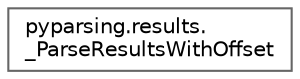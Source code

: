 digraph "Graphical Class Hierarchy"
{
 // LATEX_PDF_SIZE
  bgcolor="transparent";
  edge [fontname=Helvetica,fontsize=10,labelfontname=Helvetica,labelfontsize=10];
  node [fontname=Helvetica,fontsize=10,shape=box,height=0.2,width=0.4];
  rankdir="LR";
  Node0 [id="Node000000",label="pyparsing.results.\l_ParseResultsWithOffset",height=0.2,width=0.4,color="grey40", fillcolor="white", style="filled",URL="$d0/d29/classpyparsing_1_1results_1_1__ParseResultsWithOffset.html",tooltip=" "];
}
